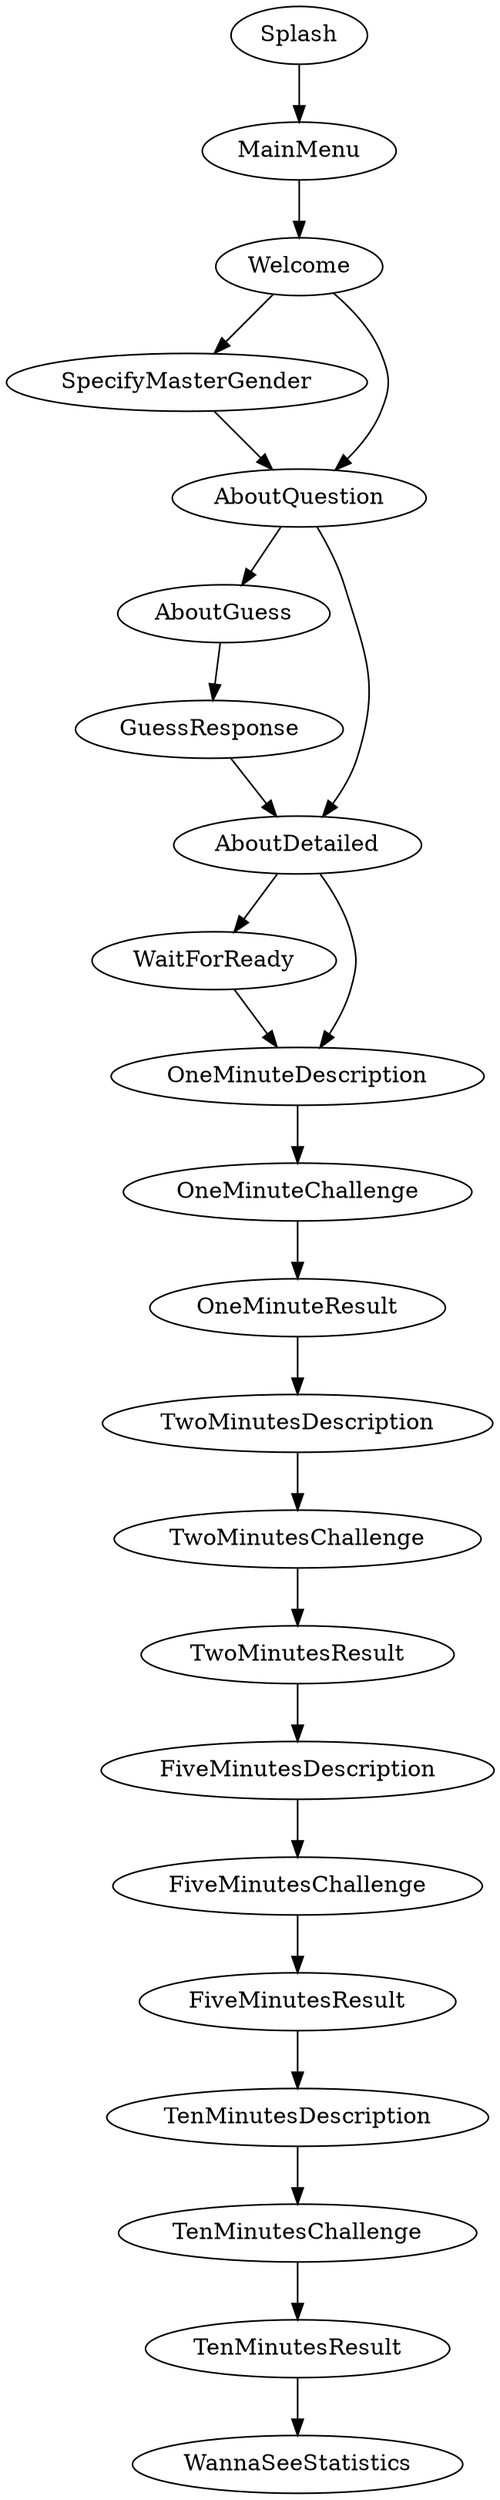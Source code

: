 digraph scenes {
	Splash -> MainMenu -> Welcome -> SpecifyMasterGender -> AboutQuestion;
	Welcome -> AboutQuestion -> AboutGuess -> GuessResponse -> AboutDetailed;
	AboutQuestion -> AboutDetailed -> WaitForReady -> OneMinuteDescription;
	AboutDetailed -> OneMinuteDescription -> OneMinuteChallenge -> OneMinuteResult -> TwoMinutesDescription -> TwoMinutesChallenge -> TwoMinutesResult -> FiveMinutesDescription -> FiveMinutesChallenge -> FiveMinutesResult -> TenMinutesDescription -> TenMinutesChallenge -> TenMinutesResult -> WannaSeeStatistics;
}